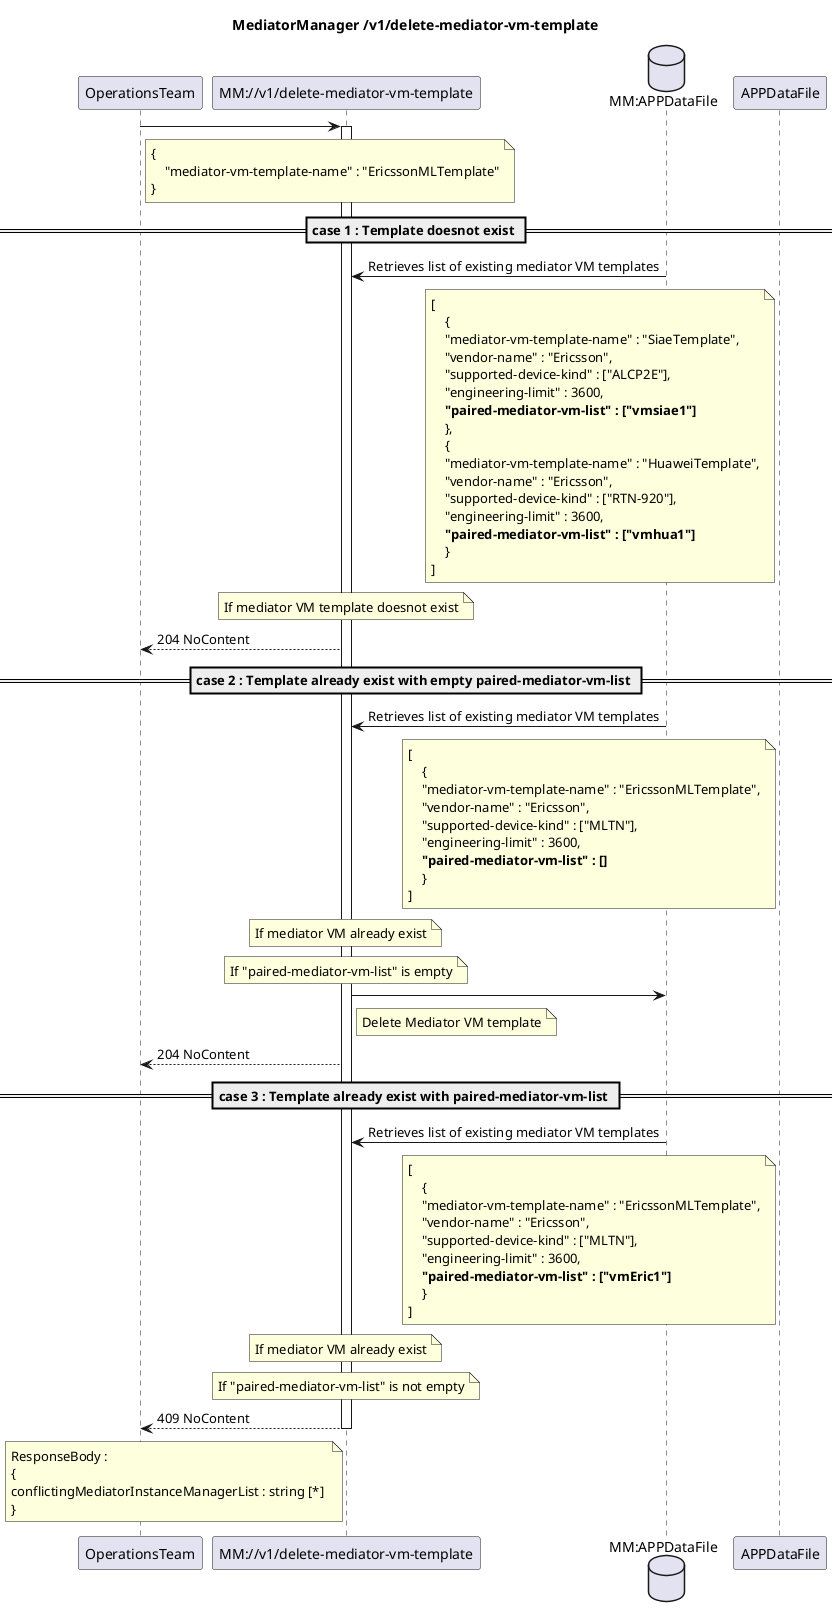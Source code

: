 @startuml DeleteMediatorVmTemplate
skinparam responseMessageBelowArrow true

title
MediatorManager /v1/delete-mediator-vm-template
end title

participant "OperationsTeam" as OT
participant "MM://v1/delete-mediator-vm-template" as MM
database "MM:APPDataFile" as AppData

OT -> MM : 
note right OT
    {
        "mediator-vm-template-name" : "EricssonMLTemplate"
    }
end note
activate MM

== case 1 : Template doesnot exist ==
AppData -> MM : Retrieves list of existing mediator VM templates
note left APPDataFile
[
    {
    "mediator-vm-template-name" : "SiaeTemplate",
    "vendor-name" : "Ericsson",
    "supported-device-kind" : ["ALCP2E"],
    "engineering-limit" : 3600,
    <b>"paired-mediator-vm-list" : ["vmsiae1"]
    },
    {
    "mediator-vm-template-name" : "HuaweiTemplate",
    "vendor-name" : "Ericsson",
    "supported-device-kind" : ["RTN-920"],
    "engineering-limit" : 3600,
    <b>"paired-mediator-vm-list" : ["vmhua1"]
    }
]
end note
note over MM
   If mediator VM template doesnot exist
end note

MM --> OT : 204 NoContent

== case 2 : Template already exist with empty paired-mediator-vm-list ==
AppData -> MM : Retrieves list of existing mediator VM templates
note left APPDataFile
[
    {
    "mediator-vm-template-name" : "EricssonMLTemplate",
    "vendor-name" : "Ericsson",
    "supported-device-kind" : ["MLTN"],
    "engineering-limit" : 3600,
    <b>"paired-mediator-vm-list" : []
    }
]
end note
note over MM
   If mediator VM already exist
end note
note over MM
   If "paired-mediator-vm-list" is empty
end note
MM -> AppData :
note right MM
   Delete Mediator VM template
end note
MM --> OT : 204 NoContent

== case 3 : Template already exist with paired-mediator-vm-list ==
AppData -> MM : Retrieves list of existing mediator VM templates
note left APPDataFile
[
    {
    "mediator-vm-template-name" : "EricssonMLTemplate",
    "vendor-name" : "Ericsson",
    "supported-device-kind" : ["MLTN"],
    "engineering-limit" : 3600,
    <b>"paired-mediator-vm-list" : ["vmEric1"]
    }
]
end note
note over MM
   If mediator VM already exist
end note
note over MM
   If "paired-mediator-vm-list" is not empty
end note

MM --> OT : 409 NoContent
note left MM
ResponseBody :
{
conflictingMediatorInstanceManagerList : string [*] 
}
end note

deactivate MM

@enduml